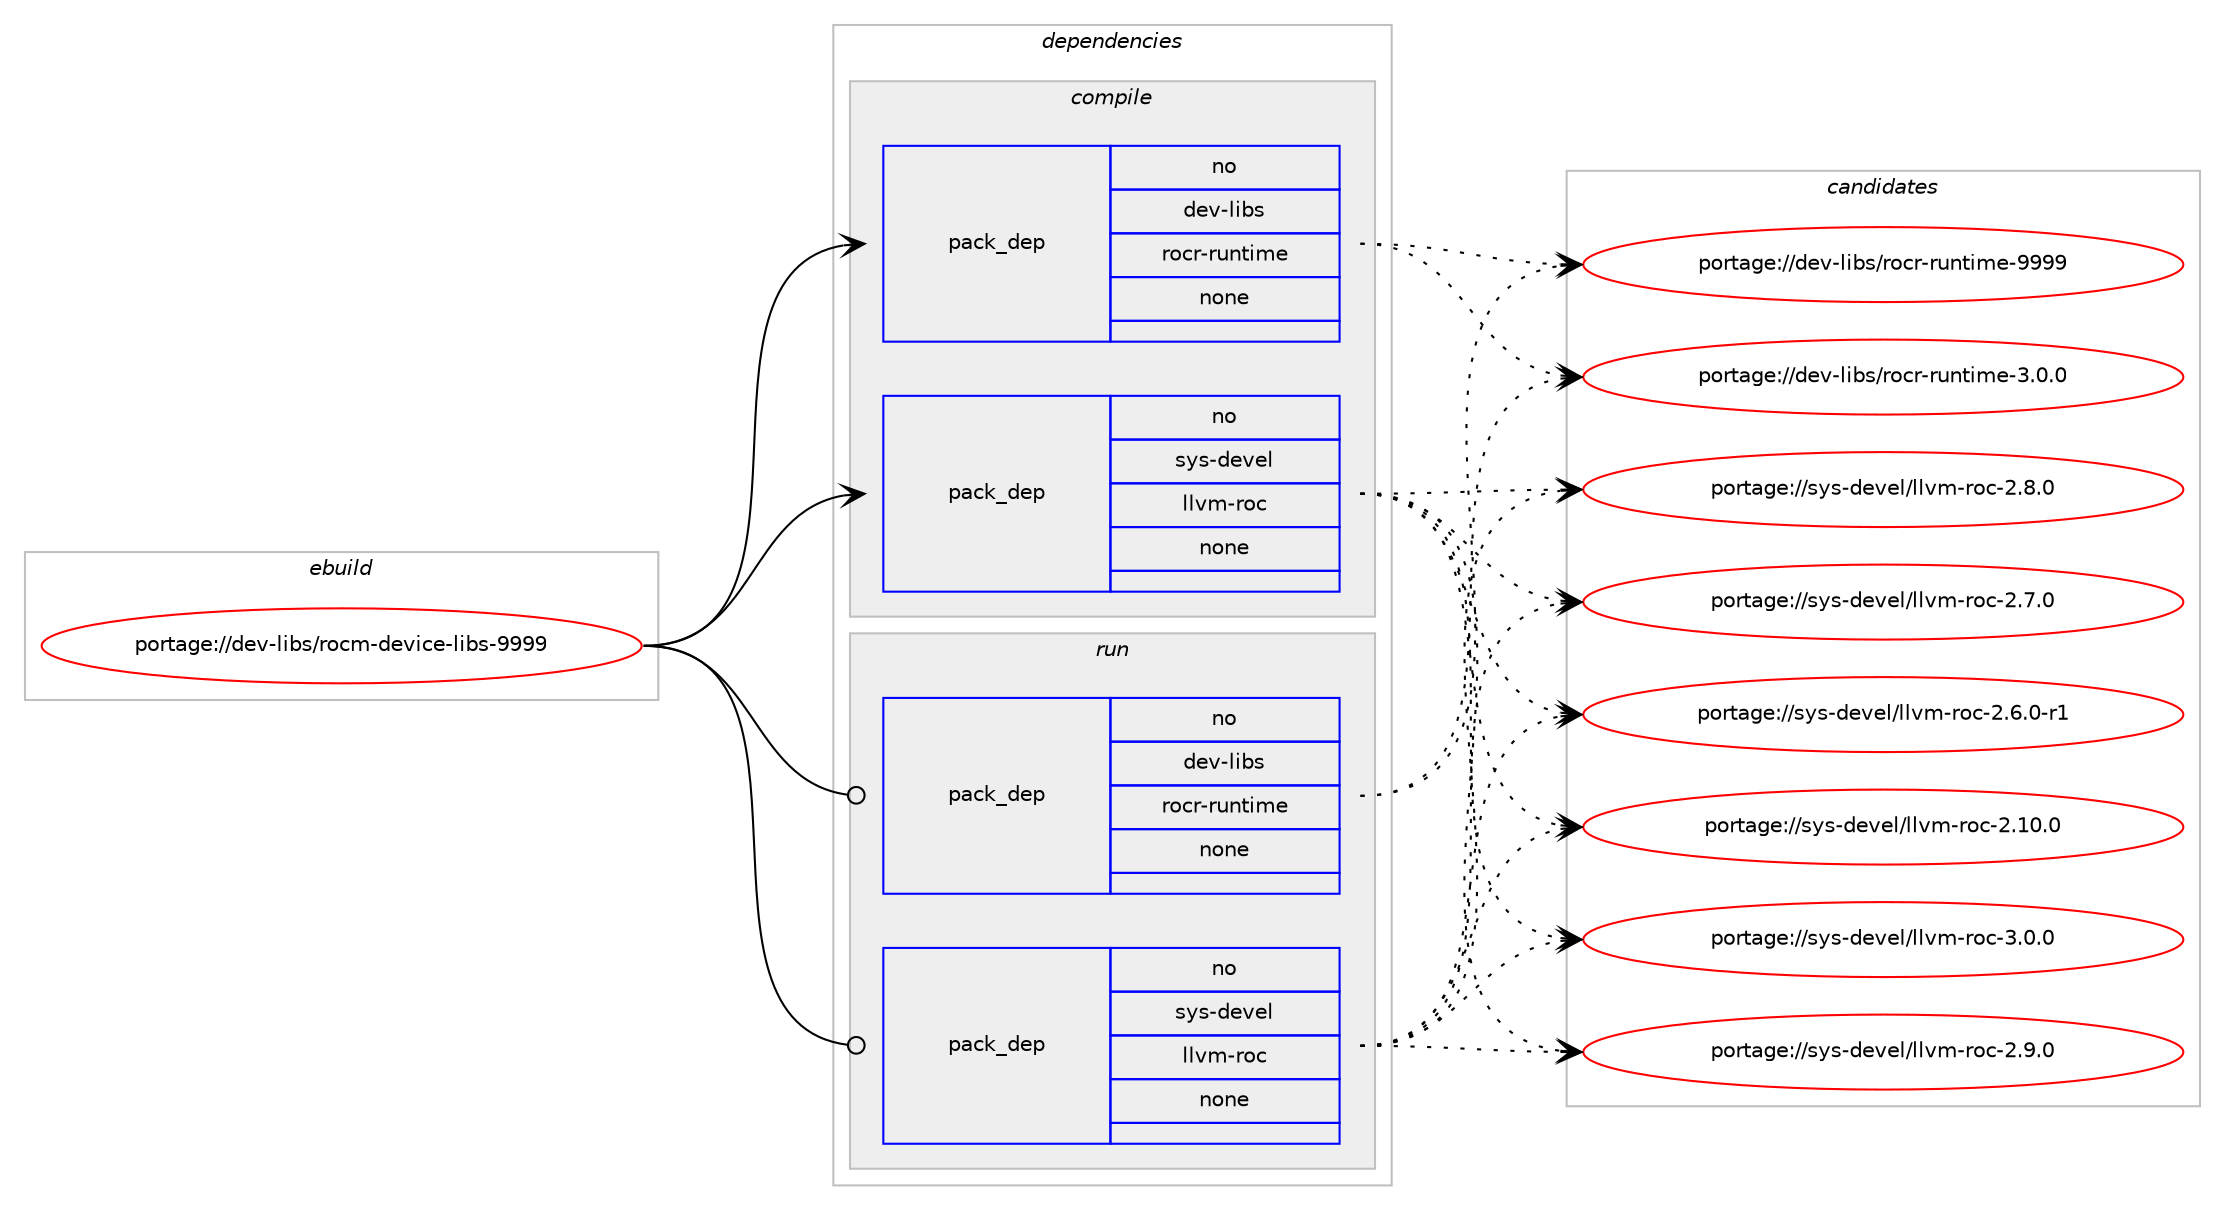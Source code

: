 digraph prolog {

# *************
# Graph options
# *************

newrank=true;
concentrate=true;
compound=true;
graph [rankdir=LR,fontname=Helvetica,fontsize=10,ranksep=1.5];#, ranksep=2.5, nodesep=0.2];
edge  [arrowhead=vee];
node  [fontname=Helvetica,fontsize=10];

# **********
# The ebuild
# **********

subgraph cluster_leftcol {
color=gray;
label=<<i>ebuild</i>>;
id [label="portage://dev-libs/rocm-device-libs-9999", color=red, width=4, href="../dev-libs/rocm-device-libs-9999.svg"];
}

# ****************
# The dependencies
# ****************

subgraph cluster_midcol {
color=gray;
label=<<i>dependencies</i>>;
subgraph cluster_compile {
fillcolor="#eeeeee";
style=filled;
label=<<i>compile</i>>;
subgraph pack378863 {
dependency508027 [label=<<TABLE BORDER="0" CELLBORDER="1" CELLSPACING="0" CELLPADDING="4" WIDTH="220"><TR><TD ROWSPAN="6" CELLPADDING="30">pack_dep</TD></TR><TR><TD WIDTH="110">no</TD></TR><TR><TD>dev-libs</TD></TR><TR><TD>rocr-runtime</TD></TR><TR><TD>none</TD></TR><TR><TD></TD></TR></TABLE>>, shape=none, color=blue];
}
id:e -> dependency508027:w [weight=20,style="solid",arrowhead="vee"];
subgraph pack378864 {
dependency508028 [label=<<TABLE BORDER="0" CELLBORDER="1" CELLSPACING="0" CELLPADDING="4" WIDTH="220"><TR><TD ROWSPAN="6" CELLPADDING="30">pack_dep</TD></TR><TR><TD WIDTH="110">no</TD></TR><TR><TD>sys-devel</TD></TR><TR><TD>llvm-roc</TD></TR><TR><TD>none</TD></TR><TR><TD></TD></TR></TABLE>>, shape=none, color=blue];
}
id:e -> dependency508028:w [weight=20,style="solid",arrowhead="vee"];
}
subgraph cluster_compileandrun {
fillcolor="#eeeeee";
style=filled;
label=<<i>compile and run</i>>;
}
subgraph cluster_run {
fillcolor="#eeeeee";
style=filled;
label=<<i>run</i>>;
subgraph pack378865 {
dependency508029 [label=<<TABLE BORDER="0" CELLBORDER="1" CELLSPACING="0" CELLPADDING="4" WIDTH="220"><TR><TD ROWSPAN="6" CELLPADDING="30">pack_dep</TD></TR><TR><TD WIDTH="110">no</TD></TR><TR><TD>dev-libs</TD></TR><TR><TD>rocr-runtime</TD></TR><TR><TD>none</TD></TR><TR><TD></TD></TR></TABLE>>, shape=none, color=blue];
}
id:e -> dependency508029:w [weight=20,style="solid",arrowhead="odot"];
subgraph pack378866 {
dependency508030 [label=<<TABLE BORDER="0" CELLBORDER="1" CELLSPACING="0" CELLPADDING="4" WIDTH="220"><TR><TD ROWSPAN="6" CELLPADDING="30">pack_dep</TD></TR><TR><TD WIDTH="110">no</TD></TR><TR><TD>sys-devel</TD></TR><TR><TD>llvm-roc</TD></TR><TR><TD>none</TD></TR><TR><TD></TD></TR></TABLE>>, shape=none, color=blue];
}
id:e -> dependency508030:w [weight=20,style="solid",arrowhead="odot"];
}
}

# **************
# The candidates
# **************

subgraph cluster_choices {
rank=same;
color=gray;
label=<<i>candidates</i>>;

subgraph choice378863 {
color=black;
nodesep=1;
choice10010111845108105981154711411199114451141171101161051091014557575757 [label="portage://dev-libs/rocr-runtime-9999", color=red, width=4,href="../dev-libs/rocr-runtime-9999.svg"];
choice1001011184510810598115471141119911445114117110116105109101455146484648 [label="portage://dev-libs/rocr-runtime-3.0.0", color=red, width=4,href="../dev-libs/rocr-runtime-3.0.0.svg"];
dependency508027:e -> choice10010111845108105981154711411199114451141171101161051091014557575757:w [style=dotted,weight="100"];
dependency508027:e -> choice1001011184510810598115471141119911445114117110116105109101455146484648:w [style=dotted,weight="100"];
}
subgraph choice378864 {
color=black;
nodesep=1;
choice11512111545100101118101108471081081181094511411199455146484648 [label="portage://sys-devel/llvm-roc-3.0.0", color=red, width=4,href="../sys-devel/llvm-roc-3.0.0.svg"];
choice11512111545100101118101108471081081181094511411199455046574648 [label="portage://sys-devel/llvm-roc-2.9.0", color=red, width=4,href="../sys-devel/llvm-roc-2.9.0.svg"];
choice11512111545100101118101108471081081181094511411199455046564648 [label="portage://sys-devel/llvm-roc-2.8.0", color=red, width=4,href="../sys-devel/llvm-roc-2.8.0.svg"];
choice11512111545100101118101108471081081181094511411199455046554648 [label="portage://sys-devel/llvm-roc-2.7.0", color=red, width=4,href="../sys-devel/llvm-roc-2.7.0.svg"];
choice115121115451001011181011084710810811810945114111994550465446484511449 [label="portage://sys-devel/llvm-roc-2.6.0-r1", color=red, width=4,href="../sys-devel/llvm-roc-2.6.0-r1.svg"];
choice1151211154510010111810110847108108118109451141119945504649484648 [label="portage://sys-devel/llvm-roc-2.10.0", color=red, width=4,href="../sys-devel/llvm-roc-2.10.0.svg"];
dependency508028:e -> choice11512111545100101118101108471081081181094511411199455146484648:w [style=dotted,weight="100"];
dependency508028:e -> choice11512111545100101118101108471081081181094511411199455046574648:w [style=dotted,weight="100"];
dependency508028:e -> choice11512111545100101118101108471081081181094511411199455046564648:w [style=dotted,weight="100"];
dependency508028:e -> choice11512111545100101118101108471081081181094511411199455046554648:w [style=dotted,weight="100"];
dependency508028:e -> choice115121115451001011181011084710810811810945114111994550465446484511449:w [style=dotted,weight="100"];
dependency508028:e -> choice1151211154510010111810110847108108118109451141119945504649484648:w [style=dotted,weight="100"];
}
subgraph choice378865 {
color=black;
nodesep=1;
choice10010111845108105981154711411199114451141171101161051091014557575757 [label="portage://dev-libs/rocr-runtime-9999", color=red, width=4,href="../dev-libs/rocr-runtime-9999.svg"];
choice1001011184510810598115471141119911445114117110116105109101455146484648 [label="portage://dev-libs/rocr-runtime-3.0.0", color=red, width=4,href="../dev-libs/rocr-runtime-3.0.0.svg"];
dependency508029:e -> choice10010111845108105981154711411199114451141171101161051091014557575757:w [style=dotted,weight="100"];
dependency508029:e -> choice1001011184510810598115471141119911445114117110116105109101455146484648:w [style=dotted,weight="100"];
}
subgraph choice378866 {
color=black;
nodesep=1;
choice11512111545100101118101108471081081181094511411199455146484648 [label="portage://sys-devel/llvm-roc-3.0.0", color=red, width=4,href="../sys-devel/llvm-roc-3.0.0.svg"];
choice11512111545100101118101108471081081181094511411199455046574648 [label="portage://sys-devel/llvm-roc-2.9.0", color=red, width=4,href="../sys-devel/llvm-roc-2.9.0.svg"];
choice11512111545100101118101108471081081181094511411199455046564648 [label="portage://sys-devel/llvm-roc-2.8.0", color=red, width=4,href="../sys-devel/llvm-roc-2.8.0.svg"];
choice11512111545100101118101108471081081181094511411199455046554648 [label="portage://sys-devel/llvm-roc-2.7.0", color=red, width=4,href="../sys-devel/llvm-roc-2.7.0.svg"];
choice115121115451001011181011084710810811810945114111994550465446484511449 [label="portage://sys-devel/llvm-roc-2.6.0-r1", color=red, width=4,href="../sys-devel/llvm-roc-2.6.0-r1.svg"];
choice1151211154510010111810110847108108118109451141119945504649484648 [label="portage://sys-devel/llvm-roc-2.10.0", color=red, width=4,href="../sys-devel/llvm-roc-2.10.0.svg"];
dependency508030:e -> choice11512111545100101118101108471081081181094511411199455146484648:w [style=dotted,weight="100"];
dependency508030:e -> choice11512111545100101118101108471081081181094511411199455046574648:w [style=dotted,weight="100"];
dependency508030:e -> choice11512111545100101118101108471081081181094511411199455046564648:w [style=dotted,weight="100"];
dependency508030:e -> choice11512111545100101118101108471081081181094511411199455046554648:w [style=dotted,weight="100"];
dependency508030:e -> choice115121115451001011181011084710810811810945114111994550465446484511449:w [style=dotted,weight="100"];
dependency508030:e -> choice1151211154510010111810110847108108118109451141119945504649484648:w [style=dotted,weight="100"];
}
}

}

